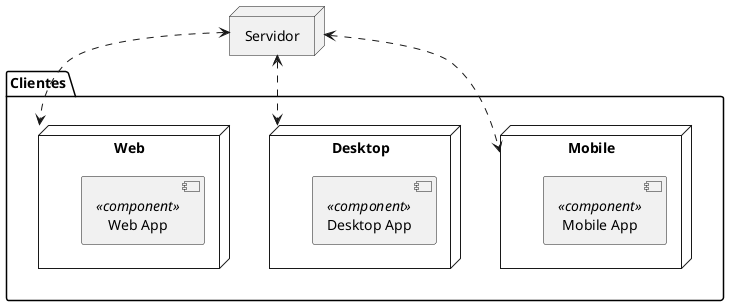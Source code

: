 @startuml client-server

node "Servidor" as S {
}

folder "Clientes" {
  node "Mobile" as M {
    component "Mobile App" <<component>> { 
    }
  }
  node "Desktop" as D {
    component "Desktop App" <<component>> { 
    }
  }
  node "Web" as W {
    component "Web App" <<component>> { 
    }
  }
}

S <..> M
S <..> D
S <..> W

@enduml
